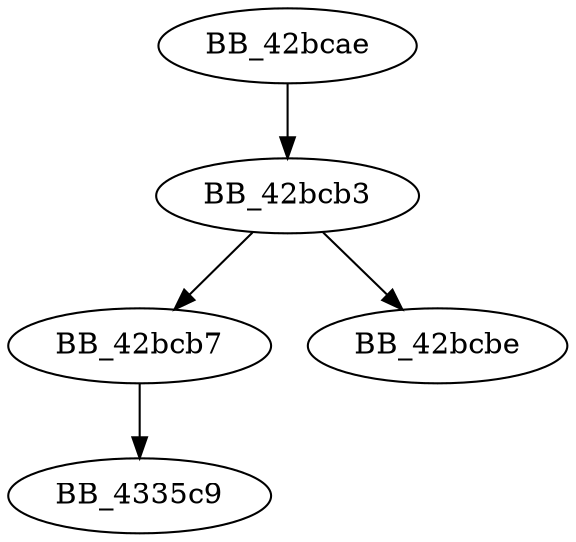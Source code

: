 DiGraph sub_42BCAE{
BB_42bcae->BB_42bcb3
BB_42bcb3->BB_42bcb7
BB_42bcb3->BB_42bcbe
BB_42bcb7->BB_4335c9
}
